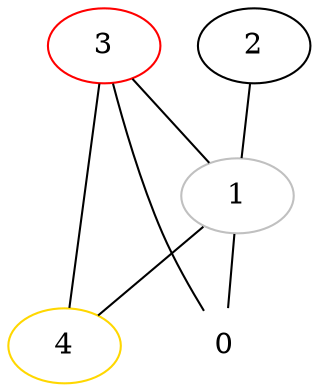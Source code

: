 graph G {
0 [label="0", color="white"]
;
1 [label="1", color="gray"]
;
2 [label="2", color="black"]
;
3 [label="3", color="red"]
;
4 [label="4", color="gold"]
;
1--0 ;
2--1 ;
3--0 ;
3--1 ;
1--4 ;
3--4 ; 
}
